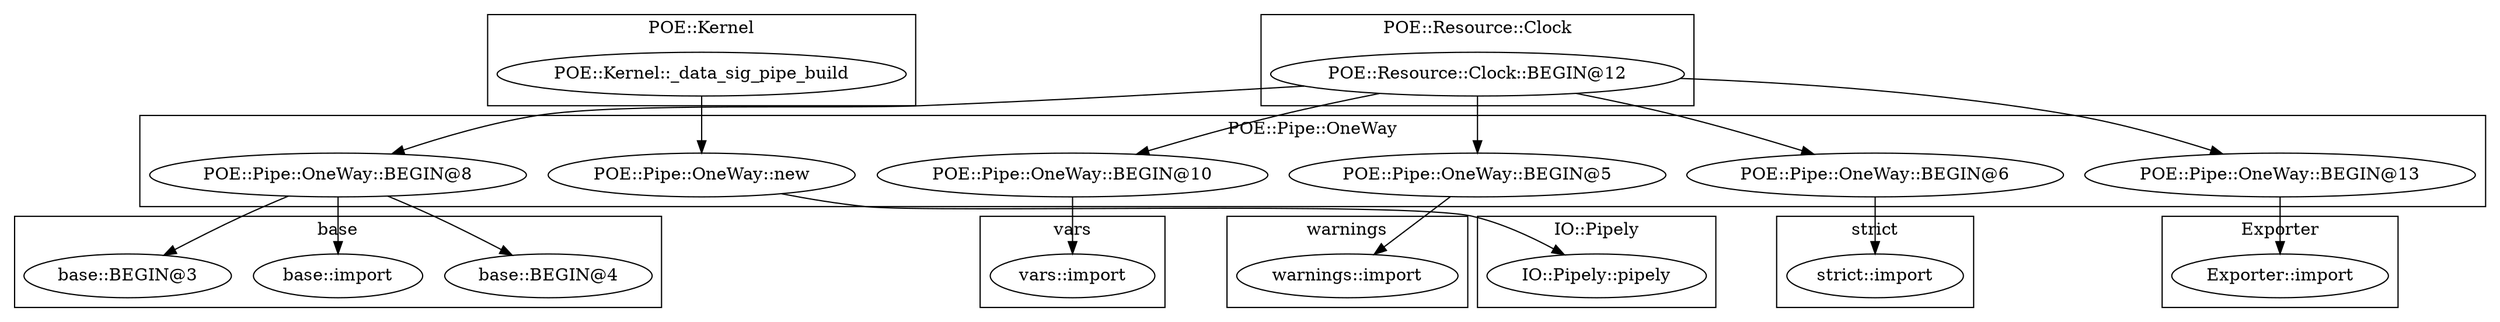 digraph {
graph [overlap=false]
subgraph cluster_warnings {
	label="warnings";
	"warnings::import";
}
subgraph cluster_base {
	label="base";
	"base::BEGIN@4";
	"base::import";
	"base::BEGIN@3";
}
subgraph cluster_Exporter {
	label="Exporter";
	"Exporter::import";
}
subgraph cluster_vars {
	label="vars";
	"vars::import";
}
subgraph cluster_POE_Kernel {
	label="POE::Kernel";
	"POE::Kernel::_data_sig_pipe_build";
}
subgraph cluster_POE_Pipe_OneWay {
	label="POE::Pipe::OneWay";
	"POE::Pipe::OneWay::BEGIN@8";
	"POE::Pipe::OneWay::BEGIN@10";
	"POE::Pipe::OneWay::BEGIN@5";
	"POE::Pipe::OneWay::new";
	"POE::Pipe::OneWay::BEGIN@6";
	"POE::Pipe::OneWay::BEGIN@13";
}
subgraph cluster_strict {
	label="strict";
	"strict::import";
}
subgraph cluster_POE_Resource_Clock {
	label="POE::Resource::Clock";
	"POE::Resource::Clock::BEGIN@12";
}
subgraph cluster_IO_Pipely {
	label="IO::Pipely";
	"IO::Pipely::pipely";
}
"POE::Pipe::OneWay::BEGIN@10" -> "vars::import";
"POE::Resource::Clock::BEGIN@12" -> "POE::Pipe::OneWay::BEGIN@6";
"POE::Kernel::_data_sig_pipe_build" -> "POE::Pipe::OneWay::new";
"POE::Pipe::OneWay::new" -> "IO::Pipely::pipely";
"POE::Resource::Clock::BEGIN@12" -> "POE::Pipe::OneWay::BEGIN@13";
"POE::Pipe::OneWay::BEGIN@8" -> "base::BEGIN@4";
"POE::Pipe::OneWay::BEGIN@8" -> "base::import";
"POE::Pipe::OneWay::BEGIN@8" -> "base::BEGIN@3";
"POE::Resource::Clock::BEGIN@12" -> "POE::Pipe::OneWay::BEGIN@8";
"POE::Pipe::OneWay::BEGIN@13" -> "Exporter::import";
"POE::Resource::Clock::BEGIN@12" -> "POE::Pipe::OneWay::BEGIN@10";
"POE::Resource::Clock::BEGIN@12" -> "POE::Pipe::OneWay::BEGIN@5";
"POE::Pipe::OneWay::BEGIN@6" -> "strict::import";
"POE::Pipe::OneWay::BEGIN@5" -> "warnings::import";
}
